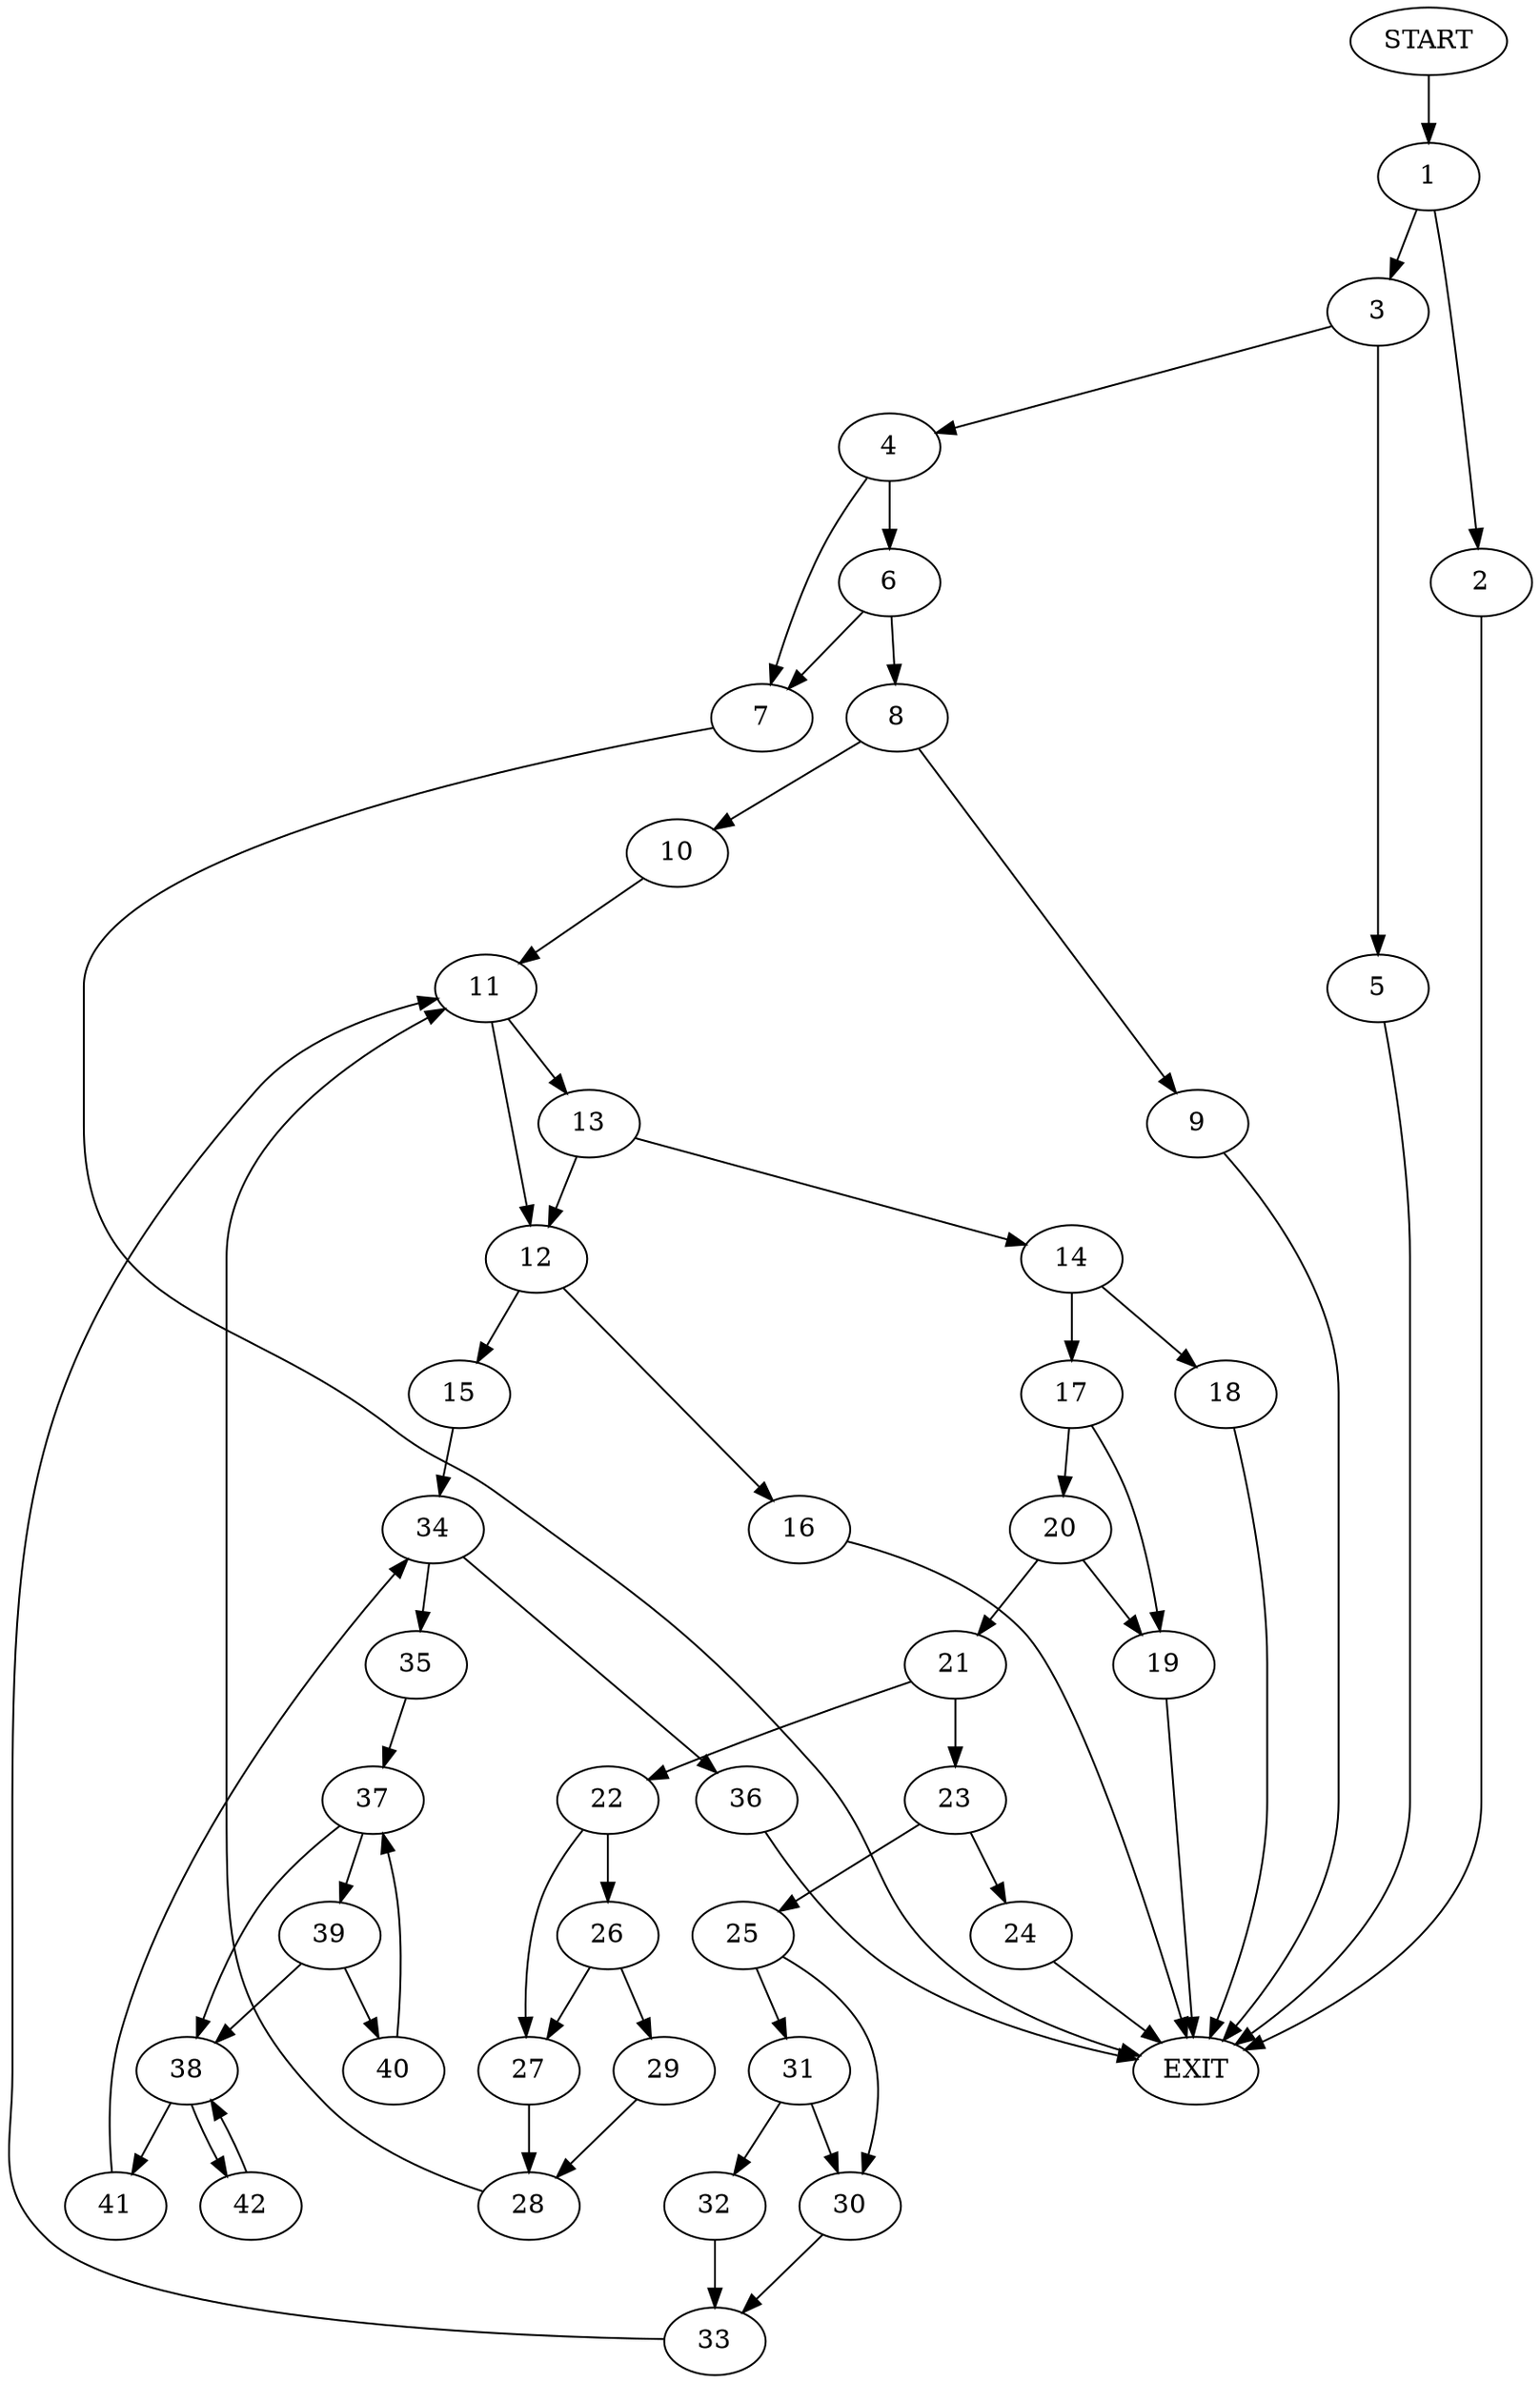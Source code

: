 digraph {
0 [label="START"]
43 [label="EXIT"]
0 -> 1
1 -> 2
1 -> 3
3 -> 4
3 -> 5
2 -> 43
4 -> 6
4 -> 7
5 -> 43
6 -> 8
6 -> 7
7 -> 43
8 -> 9
8 -> 10
9 -> 43
10 -> 11
11 -> 12
11 -> 13
13 -> 12
13 -> 14
12 -> 15
12 -> 16
14 -> 17
14 -> 18
17 -> 19
17 -> 20
18 -> 43
19 -> 43
20 -> 21
20 -> 19
21 -> 22
21 -> 23
23 -> 24
23 -> 25
22 -> 26
22 -> 27
27 -> 28
26 -> 27
26 -> 29
29 -> 28
28 -> 11
24 -> 43
25 -> 30
25 -> 31
31 -> 30
31 -> 32
30 -> 33
32 -> 33
33 -> 11
16 -> 43
15 -> 34
34 -> 35
34 -> 36
35 -> 37
36 -> 43
37 -> 38
37 -> 39
39 -> 40
39 -> 38
38 -> 41
38 -> 42
40 -> 37
41 -> 34
42 -> 38
}
